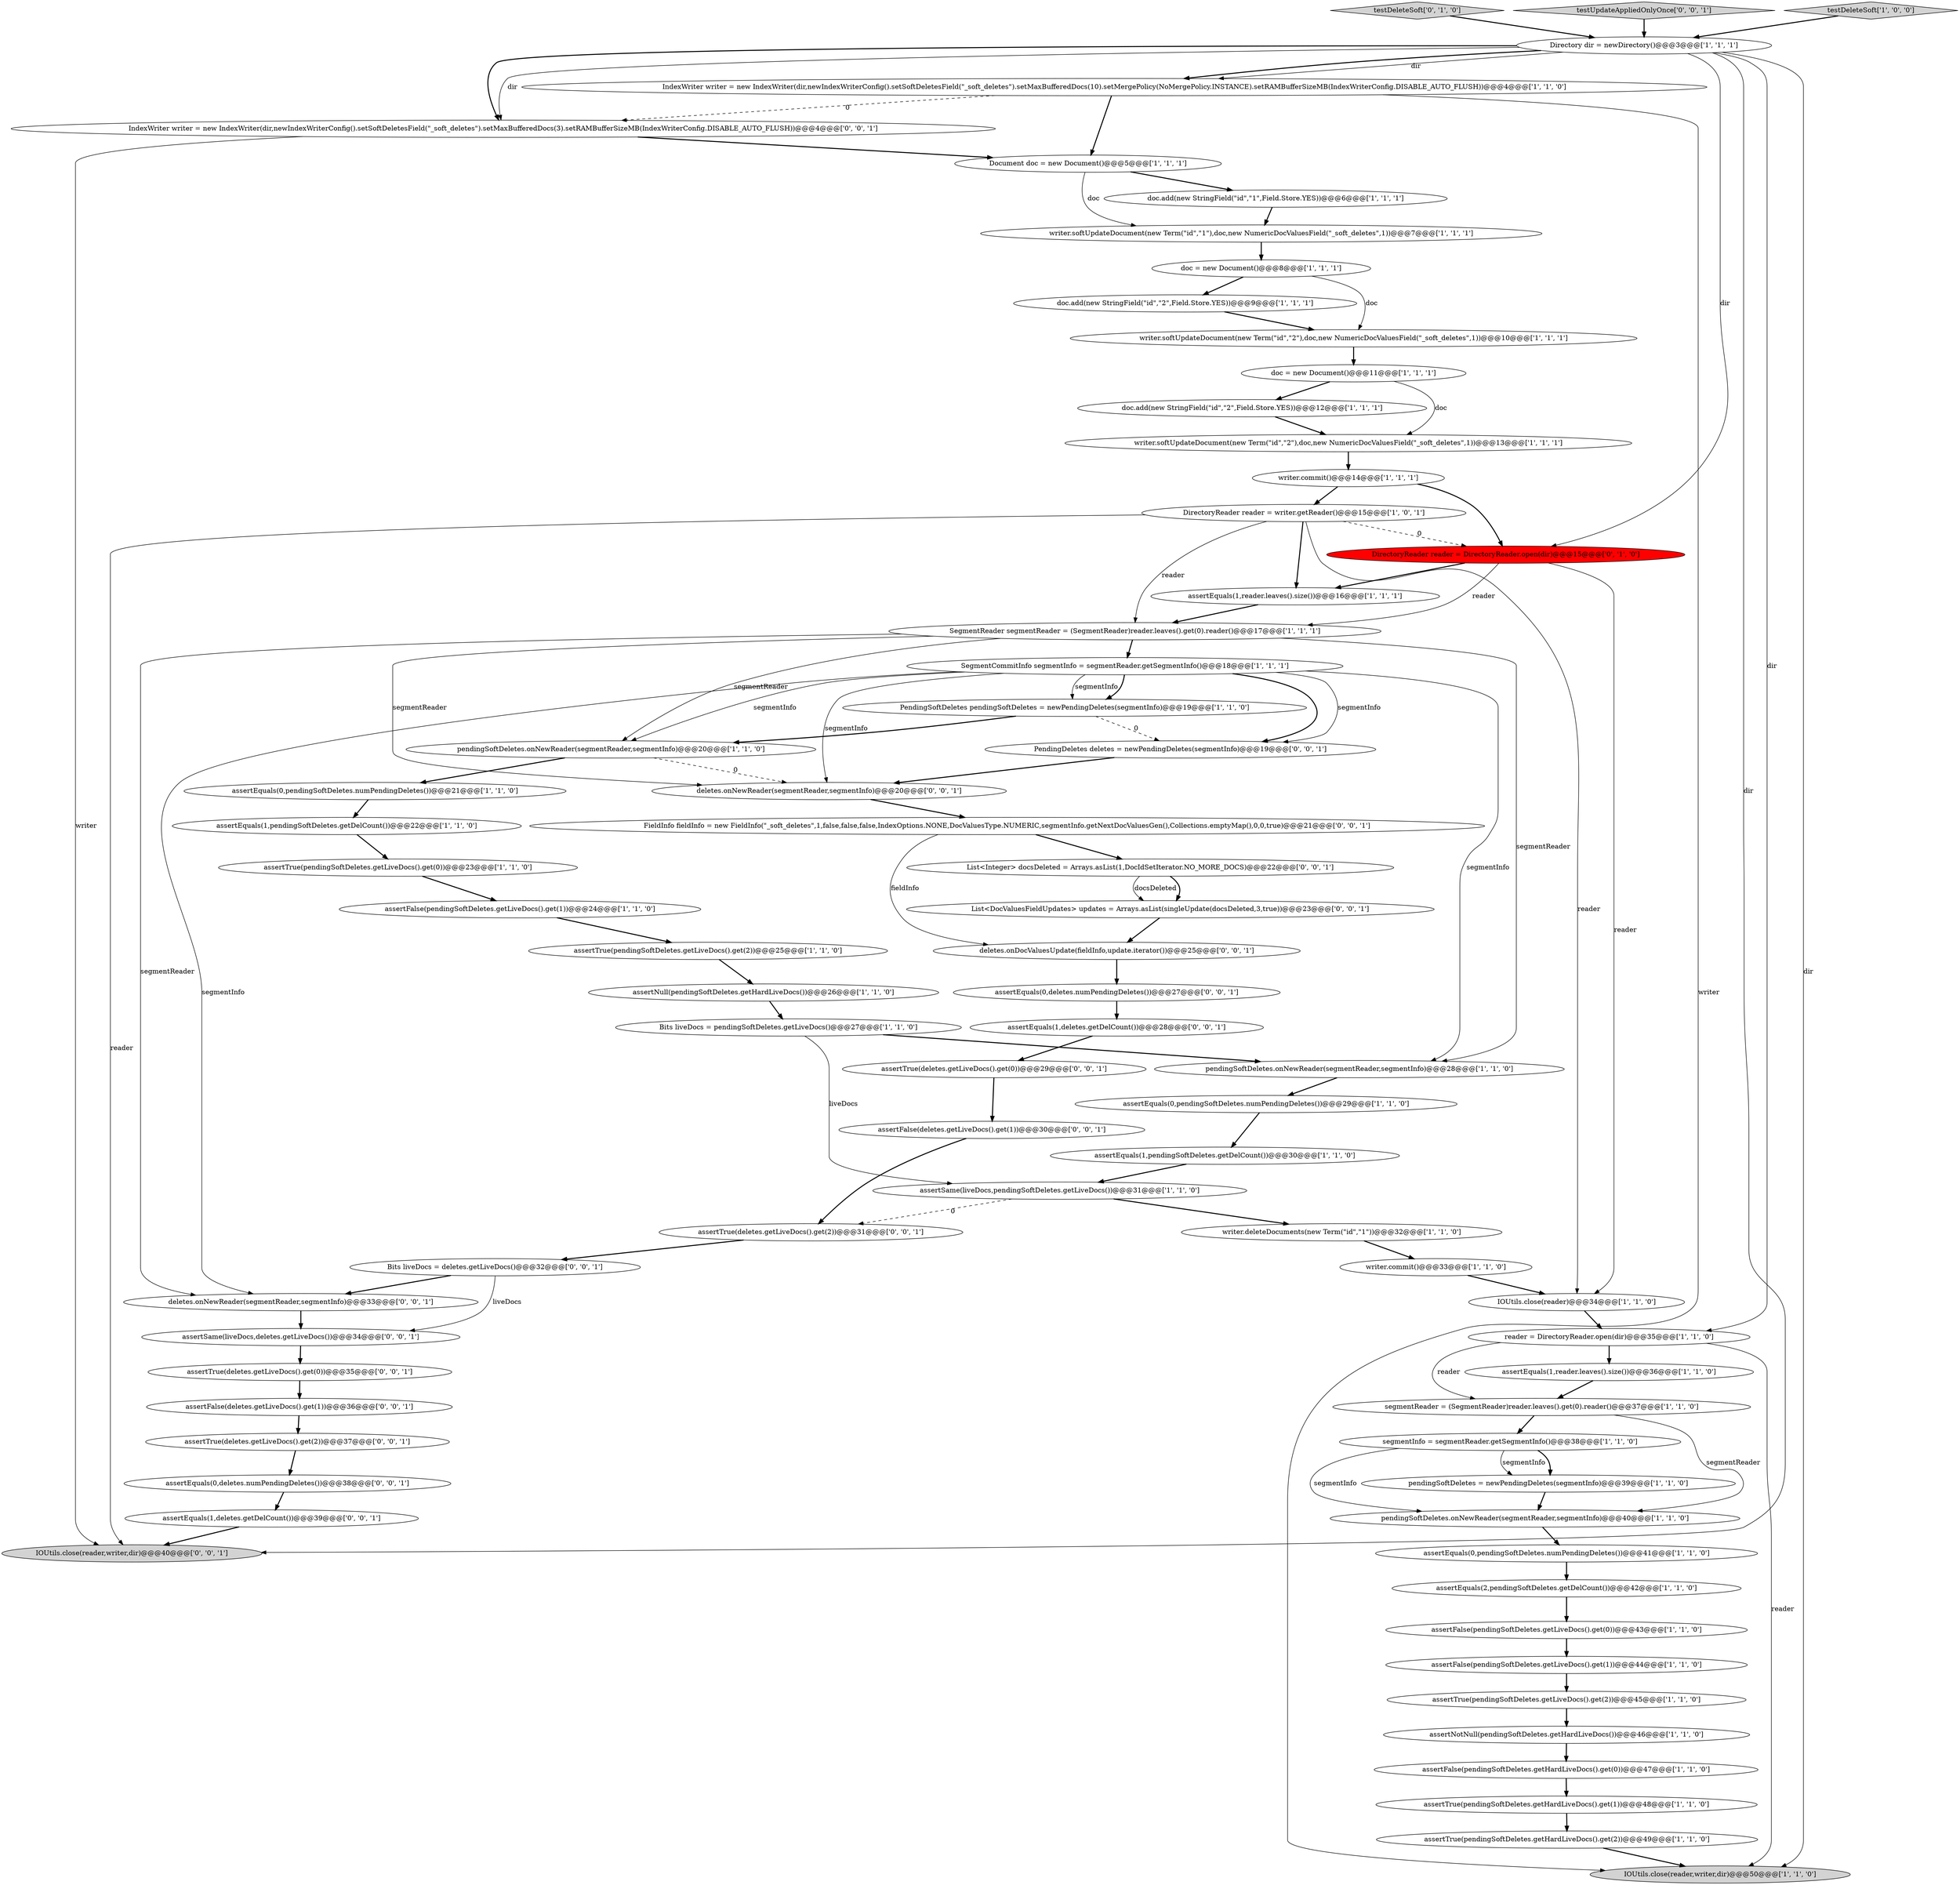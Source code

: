 digraph {
62 [style = filled, label = "assertTrue(deletes.getLiveDocs().get(2))@@@37@@@['0', '0', '1']", fillcolor = white, shape = ellipse image = "AAA0AAABBB3BBB"];
10 [style = filled, label = "assertEquals(1,reader.leaves().size())@@@16@@@['1', '1', '1']", fillcolor = white, shape = ellipse image = "AAA0AAABBB1BBB"];
38 [style = filled, label = "doc.add(new StringField(\"id\",\"2\",Field.Store.YES))@@@9@@@['1', '1', '1']", fillcolor = white, shape = ellipse image = "AAA0AAABBB1BBB"];
17 [style = filled, label = "Directory dir = newDirectory()@@@3@@@['1', '1', '1']", fillcolor = white, shape = ellipse image = "AAA0AAABBB1BBB"];
39 [style = filled, label = "assertFalse(pendingSoftDeletes.getLiveDocs().get(1))@@@24@@@['1', '1', '0']", fillcolor = white, shape = ellipse image = "AAA0AAABBB1BBB"];
42 [style = filled, label = "assertFalse(pendingSoftDeletes.getLiveDocs().get(1))@@@44@@@['1', '1', '0']", fillcolor = white, shape = ellipse image = "AAA0AAABBB1BBB"];
20 [style = filled, label = "Document doc = new Document()@@@5@@@['1', '1', '1']", fillcolor = white, shape = ellipse image = "AAA0AAABBB1BBB"];
40 [style = filled, label = "IOUtils.close(reader)@@@34@@@['1', '1', '0']", fillcolor = white, shape = ellipse image = "AAA0AAABBB1BBB"];
3 [style = filled, label = "pendingSoftDeletes.onNewReader(segmentReader,segmentInfo)@@@20@@@['1', '1', '0']", fillcolor = white, shape = ellipse image = "AAA0AAABBB1BBB"];
63 [style = filled, label = "assertSame(liveDocs,deletes.getLiveDocs())@@@34@@@['0', '0', '1']", fillcolor = white, shape = ellipse image = "AAA0AAABBB3BBB"];
64 [style = filled, label = "assertEquals(0,deletes.numPendingDeletes())@@@38@@@['0', '0', '1']", fillcolor = white, shape = ellipse image = "AAA0AAABBB3BBB"];
69 [style = filled, label = "Bits liveDocs = deletes.getLiveDocs()@@@32@@@['0', '0', '1']", fillcolor = white, shape = ellipse image = "AAA0AAABBB3BBB"];
50 [style = filled, label = "testDeleteSoft['0', '1', '0']", fillcolor = lightgray, shape = diamond image = "AAA0AAABBB2BBB"];
32 [style = filled, label = "assertNotNull(pendingSoftDeletes.getHardLiveDocs())@@@46@@@['1', '1', '0']", fillcolor = white, shape = ellipse image = "AAA0AAABBB1BBB"];
27 [style = filled, label = "assertTrue(pendingSoftDeletes.getLiveDocs().get(2))@@@25@@@['1', '1', '0']", fillcolor = white, shape = ellipse image = "AAA0AAABBB1BBB"];
2 [style = filled, label = "doc.add(new StringField(\"id\",\"2\",Field.Store.YES))@@@12@@@['1', '1', '1']", fillcolor = white, shape = ellipse image = "AAA0AAABBB1BBB"];
52 [style = filled, label = "PendingDeletes deletes = newPendingDeletes(segmentInfo)@@@19@@@['0', '0', '1']", fillcolor = white, shape = ellipse image = "AAA0AAABBB3BBB"];
53 [style = filled, label = "assertEquals(1,deletes.getDelCount())@@@28@@@['0', '0', '1']", fillcolor = white, shape = ellipse image = "AAA0AAABBB3BBB"];
57 [style = filled, label = "List<DocValuesFieldUpdates> updates = Arrays.asList(singleUpdate(docsDeleted,3,true))@@@23@@@['0', '0', '1']", fillcolor = white, shape = ellipse image = "AAA0AAABBB3BBB"];
65 [style = filled, label = "deletes.onDocValuesUpdate(fieldInfo,update.iterator())@@@25@@@['0', '0', '1']", fillcolor = white, shape = ellipse image = "AAA0AAABBB3BBB"];
33 [style = filled, label = "assertTrue(pendingSoftDeletes.getLiveDocs().get(2))@@@45@@@['1', '1', '0']", fillcolor = white, shape = ellipse image = "AAA0AAABBB1BBB"];
14 [style = filled, label = "writer.softUpdateDocument(new Term(\"id\",\"1\"),doc,new NumericDocValuesField(\"_soft_deletes\",1))@@@7@@@['1', '1', '1']", fillcolor = white, shape = ellipse image = "AAA0AAABBB1BBB"];
51 [style = filled, label = "assertFalse(deletes.getLiveDocs().get(1))@@@36@@@['0', '0', '1']", fillcolor = white, shape = ellipse image = "AAA0AAABBB3BBB"];
8 [style = filled, label = "segmentReader = (SegmentReader)reader.leaves().get(0).reader()@@@37@@@['1', '1', '0']", fillcolor = white, shape = ellipse image = "AAA0AAABBB1BBB"];
47 [style = filled, label = "assertEquals(2,pendingSoftDeletes.getDelCount())@@@42@@@['1', '1', '0']", fillcolor = white, shape = ellipse image = "AAA0AAABBB1BBB"];
58 [style = filled, label = "assertTrue(deletes.getLiveDocs().get(2))@@@31@@@['0', '0', '1']", fillcolor = white, shape = ellipse image = "AAA0AAABBB3BBB"];
24 [style = filled, label = "Bits liveDocs = pendingSoftDeletes.getLiveDocs()@@@27@@@['1', '1', '0']", fillcolor = white, shape = ellipse image = "AAA0AAABBB1BBB"];
59 [style = filled, label = "assertFalse(deletes.getLiveDocs().get(1))@@@30@@@['0', '0', '1']", fillcolor = white, shape = ellipse image = "AAA0AAABBB3BBB"];
66 [style = filled, label = "FieldInfo fieldInfo = new FieldInfo(\"_soft_deletes\",1,false,false,false,IndexOptions.NONE,DocValuesType.NUMERIC,segmentInfo.getNextDocValuesGen(),Collections.emptyMap(),0,0,true)@@@21@@@['0', '0', '1']", fillcolor = white, shape = ellipse image = "AAA0AAABBB3BBB"];
67 [style = filled, label = "IOUtils.close(reader,writer,dir)@@@40@@@['0', '0', '1']", fillcolor = lightgray, shape = ellipse image = "AAA0AAABBB3BBB"];
70 [style = filled, label = "IndexWriter writer = new IndexWriter(dir,newIndexWriterConfig().setSoftDeletesField(\"_soft_deletes\").setMaxBufferedDocs(3).setRAMBufferSizeMB(IndexWriterConfig.DISABLE_AUTO_FLUSH))@@@4@@@['0', '0', '1']", fillcolor = white, shape = ellipse image = "AAA0AAABBB3BBB"];
49 [style = filled, label = "DirectoryReader reader = DirectoryReader.open(dir)@@@15@@@['0', '1', '0']", fillcolor = red, shape = ellipse image = "AAA1AAABBB2BBB"];
0 [style = filled, label = "SegmentReader segmentReader = (SegmentReader)reader.leaves().get(0).reader()@@@17@@@['1', '1', '1']", fillcolor = white, shape = ellipse image = "AAA0AAABBB1BBB"];
19 [style = filled, label = "assertFalse(pendingSoftDeletes.getLiveDocs().get(0))@@@43@@@['1', '1', '0']", fillcolor = white, shape = ellipse image = "AAA0AAABBB1BBB"];
44 [style = filled, label = "writer.softUpdateDocument(new Term(\"id\",\"2\"),doc,new NumericDocValuesField(\"_soft_deletes\",1))@@@10@@@['1', '1', '1']", fillcolor = white, shape = ellipse image = "AAA0AAABBB1BBB"];
72 [style = filled, label = "assertEquals(0,deletes.numPendingDeletes())@@@27@@@['0', '0', '1']", fillcolor = white, shape = ellipse image = "AAA0AAABBB3BBB"];
37 [style = filled, label = "assertNull(pendingSoftDeletes.getHardLiveDocs())@@@26@@@['1', '1', '0']", fillcolor = white, shape = ellipse image = "AAA0AAABBB1BBB"];
21 [style = filled, label = "assertTrue(pendingSoftDeletes.getHardLiveDocs().get(1))@@@48@@@['1', '1', '0']", fillcolor = white, shape = ellipse image = "AAA0AAABBB1BBB"];
28 [style = filled, label = "pendingSoftDeletes = newPendingDeletes(segmentInfo)@@@39@@@['1', '1', '0']", fillcolor = white, shape = ellipse image = "AAA0AAABBB1BBB"];
60 [style = filled, label = "deletes.onNewReader(segmentReader,segmentInfo)@@@33@@@['0', '0', '1']", fillcolor = white, shape = ellipse image = "AAA0AAABBB3BBB"];
61 [style = filled, label = "assertTrue(deletes.getLiveDocs().get(0))@@@29@@@['0', '0', '1']", fillcolor = white, shape = ellipse image = "AAA0AAABBB3BBB"];
56 [style = filled, label = "List<Integer> docsDeleted = Arrays.asList(1,DocIdSetIterator.NO_MORE_DOCS)@@@22@@@['0', '0', '1']", fillcolor = white, shape = ellipse image = "AAA0AAABBB3BBB"];
68 [style = filled, label = "deletes.onNewReader(segmentReader,segmentInfo)@@@20@@@['0', '0', '1']", fillcolor = white, shape = ellipse image = "AAA0AAABBB3BBB"];
23 [style = filled, label = "segmentInfo = segmentReader.getSegmentInfo()@@@38@@@['1', '1', '0']", fillcolor = white, shape = ellipse image = "AAA0AAABBB1BBB"];
41 [style = filled, label = "assertTrue(pendingSoftDeletes.getLiveDocs().get(0))@@@23@@@['1', '1', '0']", fillcolor = white, shape = ellipse image = "AAA0AAABBB1BBB"];
25 [style = filled, label = "assertTrue(pendingSoftDeletes.getHardLiveDocs().get(2))@@@49@@@['1', '1', '0']", fillcolor = white, shape = ellipse image = "AAA0AAABBB1BBB"];
22 [style = filled, label = "PendingSoftDeletes pendingSoftDeletes = newPendingDeletes(segmentInfo)@@@19@@@['1', '1', '0']", fillcolor = white, shape = ellipse image = "AAA0AAABBB1BBB"];
29 [style = filled, label = "assertEquals(0,pendingSoftDeletes.numPendingDeletes())@@@41@@@['1', '1', '0']", fillcolor = white, shape = ellipse image = "AAA0AAABBB1BBB"];
11 [style = filled, label = "writer.commit()@@@14@@@['1', '1', '1']", fillcolor = white, shape = ellipse image = "AAA0AAABBB1BBB"];
16 [style = filled, label = "IOUtils.close(reader,writer,dir)@@@50@@@['1', '1', '0']", fillcolor = lightgray, shape = ellipse image = "AAA0AAABBB1BBB"];
5 [style = filled, label = "assertFalse(pendingSoftDeletes.getHardLiveDocs().get(0))@@@47@@@['1', '1', '0']", fillcolor = white, shape = ellipse image = "AAA0AAABBB1BBB"];
71 [style = filled, label = "assertEquals(1,deletes.getDelCount())@@@39@@@['0', '0', '1']", fillcolor = white, shape = ellipse image = "AAA0AAABBB3BBB"];
26 [style = filled, label = "assertEquals(1,pendingSoftDeletes.getDelCount())@@@22@@@['1', '1', '0']", fillcolor = white, shape = ellipse image = "AAA0AAABBB1BBB"];
55 [style = filled, label = "testUpdateAppliedOnlyOnce['0', '0', '1']", fillcolor = lightgray, shape = diamond image = "AAA0AAABBB3BBB"];
35 [style = filled, label = "writer.deleteDocuments(new Term(\"id\",\"1\"))@@@32@@@['1', '1', '0']", fillcolor = white, shape = ellipse image = "AAA0AAABBB1BBB"];
12 [style = filled, label = "doc.add(new StringField(\"id\",\"1\",Field.Store.YES))@@@6@@@['1', '1', '1']", fillcolor = white, shape = ellipse image = "AAA0AAABBB1BBB"];
36 [style = filled, label = "writer.commit()@@@33@@@['1', '1', '0']", fillcolor = white, shape = ellipse image = "AAA0AAABBB1BBB"];
1 [style = filled, label = "DirectoryReader reader = writer.getReader()@@@15@@@['1', '0', '1']", fillcolor = white, shape = ellipse image = "AAA0AAABBB1BBB"];
30 [style = filled, label = "reader = DirectoryReader.open(dir)@@@35@@@['1', '1', '0']", fillcolor = white, shape = ellipse image = "AAA0AAABBB1BBB"];
31 [style = filled, label = "writer.softUpdateDocument(new Term(\"id\",\"2\"),doc,new NumericDocValuesField(\"_soft_deletes\",1))@@@13@@@['1', '1', '1']", fillcolor = white, shape = ellipse image = "AAA0AAABBB1BBB"];
34 [style = filled, label = "pendingSoftDeletes.onNewReader(segmentReader,segmentInfo)@@@40@@@['1', '1', '0']", fillcolor = white, shape = ellipse image = "AAA0AAABBB1BBB"];
15 [style = filled, label = "assertEquals(0,pendingSoftDeletes.numPendingDeletes())@@@29@@@['1', '1', '0']", fillcolor = white, shape = ellipse image = "AAA0AAABBB1BBB"];
9 [style = filled, label = "assertEquals(0,pendingSoftDeletes.numPendingDeletes())@@@21@@@['1', '1', '0']", fillcolor = white, shape = ellipse image = "AAA0AAABBB1BBB"];
4 [style = filled, label = "IndexWriter writer = new IndexWriter(dir,newIndexWriterConfig().setSoftDeletesField(\"_soft_deletes\").setMaxBufferedDocs(10).setMergePolicy(NoMergePolicy.INSTANCE).setRAMBufferSizeMB(IndexWriterConfig.DISABLE_AUTO_FLUSH))@@@4@@@['1', '1', '0']", fillcolor = white, shape = ellipse image = "AAA0AAABBB1BBB"];
48 [style = filled, label = "doc = new Document()@@@8@@@['1', '1', '1']", fillcolor = white, shape = ellipse image = "AAA0AAABBB1BBB"];
13 [style = filled, label = "doc = new Document()@@@11@@@['1', '1', '1']", fillcolor = white, shape = ellipse image = "AAA0AAABBB1BBB"];
45 [style = filled, label = "pendingSoftDeletes.onNewReader(segmentReader,segmentInfo)@@@28@@@['1', '1', '0']", fillcolor = white, shape = ellipse image = "AAA0AAABBB1BBB"];
43 [style = filled, label = "assertEquals(1,pendingSoftDeletes.getDelCount())@@@30@@@['1', '1', '0']", fillcolor = white, shape = ellipse image = "AAA0AAABBB1BBB"];
6 [style = filled, label = "assertEquals(1,reader.leaves().size())@@@36@@@['1', '1', '0']", fillcolor = white, shape = ellipse image = "AAA0AAABBB1BBB"];
54 [style = filled, label = "assertTrue(deletes.getLiveDocs().get(0))@@@35@@@['0', '0', '1']", fillcolor = white, shape = ellipse image = "AAA0AAABBB3BBB"];
7 [style = filled, label = "testDeleteSoft['1', '0', '0']", fillcolor = lightgray, shape = diamond image = "AAA0AAABBB1BBB"];
46 [style = filled, label = "SegmentCommitInfo segmentInfo = segmentReader.getSegmentInfo()@@@18@@@['1', '1', '1']", fillcolor = white, shape = ellipse image = "AAA0AAABBB1BBB"];
18 [style = filled, label = "assertSame(liveDocs,pendingSoftDeletes.getLiveDocs())@@@31@@@['1', '1', '0']", fillcolor = white, shape = ellipse image = "AAA0AAABBB1BBB"];
55->17 [style = bold, label=""];
69->60 [style = bold, label=""];
13->31 [style = solid, label="doc"];
38->44 [style = bold, label=""];
70->20 [style = bold, label=""];
0->46 [style = bold, label=""];
68->66 [style = bold, label=""];
17->70 [style = bold, label=""];
59->58 [style = bold, label=""];
43->18 [style = bold, label=""];
30->6 [style = bold, label=""];
61->59 [style = bold, label=""];
22->52 [style = dashed, label="0"];
9->26 [style = bold, label=""];
23->28 [style = bold, label=""];
52->68 [style = bold, label=""];
4->70 [style = dashed, label="0"];
72->53 [style = bold, label=""];
71->67 [style = bold, label=""];
1->49 [style = dashed, label="0"];
0->68 [style = solid, label="segmentReader"];
20->14 [style = solid, label="doc"];
49->10 [style = bold, label=""];
60->63 [style = bold, label=""];
1->40 [style = solid, label="reader"];
18->35 [style = bold, label=""];
46->68 [style = solid, label="segmentInfo"];
14->48 [style = bold, label=""];
4->16 [style = solid, label="writer"];
2->31 [style = bold, label=""];
29->47 [style = bold, label=""];
19->42 [style = bold, label=""];
17->70 [style = solid, label="dir"];
64->71 [style = bold, label=""];
8->34 [style = solid, label="segmentReader"];
8->23 [style = bold, label=""];
63->54 [style = bold, label=""];
21->25 [style = bold, label=""];
56->57 [style = bold, label=""];
31->11 [style = bold, label=""];
0->3 [style = solid, label="segmentReader"];
66->65 [style = solid, label="fieldInfo"];
5->21 [style = bold, label=""];
65->72 [style = bold, label=""];
10->0 [style = bold, label=""];
12->14 [style = bold, label=""];
17->16 [style = solid, label="dir"];
17->30 [style = solid, label="dir"];
57->65 [style = bold, label=""];
49->0 [style = solid, label="reader"];
1->0 [style = solid, label="reader"];
46->45 [style = solid, label="segmentInfo"];
34->29 [style = bold, label=""];
36->40 [style = bold, label=""];
37->24 [style = bold, label=""];
7->17 [style = bold, label=""];
45->15 [style = bold, label=""];
51->62 [style = bold, label=""];
50->17 [style = bold, label=""];
17->49 [style = solid, label="dir"];
46->22 [style = solid, label="segmentInfo"];
70->67 [style = solid, label="writer"];
25->16 [style = bold, label=""];
17->4 [style = solid, label="dir"];
17->67 [style = solid, label="dir"];
24->45 [style = bold, label=""];
3->9 [style = bold, label=""];
26->41 [style = bold, label=""];
27->37 [style = bold, label=""];
56->57 [style = solid, label="docsDeleted"];
1->67 [style = solid, label="reader"];
15->43 [style = bold, label=""];
4->20 [style = bold, label=""];
24->18 [style = solid, label="liveDocs"];
46->3 [style = solid, label="segmentInfo"];
33->32 [style = bold, label=""];
48->44 [style = solid, label="doc"];
40->30 [style = bold, label=""];
11->49 [style = bold, label=""];
17->4 [style = bold, label=""];
46->22 [style = bold, label=""];
13->2 [style = bold, label=""];
54->51 [style = bold, label=""];
46->52 [style = solid, label="segmentInfo"];
32->5 [style = bold, label=""];
53->61 [style = bold, label=""];
23->28 [style = solid, label="segmentInfo"];
28->34 [style = bold, label=""];
11->1 [style = bold, label=""];
46->60 [style = solid, label="segmentInfo"];
30->16 [style = solid, label="reader"];
42->33 [style = bold, label=""];
0->60 [style = solid, label="segmentReader"];
62->64 [style = bold, label=""];
39->27 [style = bold, label=""];
49->40 [style = solid, label="reader"];
46->52 [style = bold, label=""];
58->69 [style = bold, label=""];
22->3 [style = bold, label=""];
3->68 [style = dashed, label="0"];
48->38 [style = bold, label=""];
69->63 [style = solid, label="liveDocs"];
6->8 [style = bold, label=""];
47->19 [style = bold, label=""];
20->12 [style = bold, label=""];
44->13 [style = bold, label=""];
35->36 [style = bold, label=""];
41->39 [style = bold, label=""];
18->58 [style = dashed, label="0"];
1->10 [style = bold, label=""];
0->45 [style = solid, label="segmentReader"];
30->8 [style = solid, label="reader"];
66->56 [style = bold, label=""];
23->34 [style = solid, label="segmentInfo"];
}
